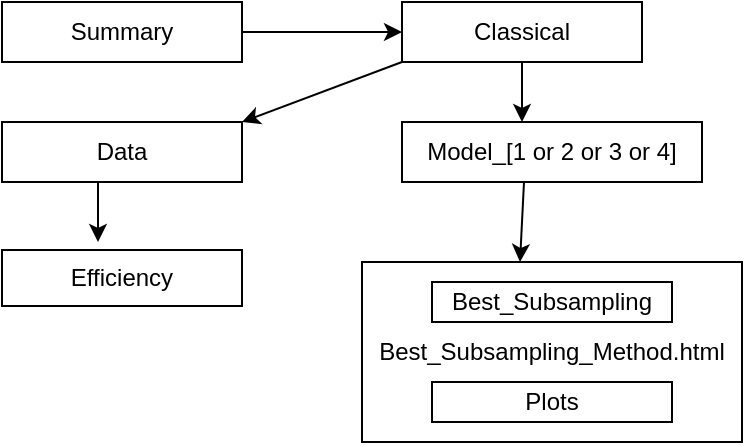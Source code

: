 <mxfile version="16.1.2" type="device"><diagram id="rdM1cI7DN0PPQbryVy3j" name="Page-1"><mxGraphModel dx="1422" dy="694" grid="1" gridSize="10" guides="1" tooltips="1" connect="1" arrows="1" fold="1" page="1" pageScale="1" pageWidth="1169" pageHeight="827" math="0" shadow="0"><root><mxCell id="0"/><mxCell id="1" parent="0"/><mxCell id="NOf0gtAweSubrdeEv3o3-3" value="Best_Subsampling_Method.html" style="rounded=0;whiteSpace=wrap;html=1;" parent="1" vertex="1"><mxGeometry x="200" y="150" width="190" height="90" as="geometry"/></mxCell><mxCell id="NOf0gtAweSubrdeEv3o3-4" value="Summary" style="rounded=0;whiteSpace=wrap;html=1;" parent="1" vertex="1"><mxGeometry x="20" y="20" width="120" height="30" as="geometry"/></mxCell><mxCell id="NOf0gtAweSubrdeEv3o3-5" value="Classical" style="rounded=0;whiteSpace=wrap;html=1;" parent="1" vertex="1"><mxGeometry x="220" y="20" width="120" height="30" as="geometry"/></mxCell><mxCell id="NOf0gtAweSubrdeEv3o3-6" value="Model_[1 or 2 or&amp;nbsp;3 or 4]" style="rounded=0;whiteSpace=wrap;html=1;" parent="1" vertex="1"><mxGeometry x="220" y="80" width="150" height="30" as="geometry"/></mxCell><mxCell id="NOf0gtAweSubrdeEv3o3-8" value="Best_Subsampling" style="rounded=0;whiteSpace=wrap;html=1;" parent="1" vertex="1"><mxGeometry x="235" y="160" width="120" height="20" as="geometry"/></mxCell><mxCell id="NOf0gtAweSubrdeEv3o3-31" value="Plots" style="rounded=0;whiteSpace=wrap;html=1;" parent="1" vertex="1"><mxGeometry x="235" y="210" width="120" height="20" as="geometry"/></mxCell><mxCell id="NOf0gtAweSubrdeEv3o3-43" value="Data" style="rounded=0;whiteSpace=wrap;html=1;" parent="1" vertex="1"><mxGeometry x="20" y="80" width="120" height="30" as="geometry"/></mxCell><mxCell id="NOf0gtAweSubrdeEv3o3-44" value="Efficiency" style="rounded=0;whiteSpace=wrap;html=1;" parent="1" vertex="1"><mxGeometry x="20" y="144" width="120" height="28" as="geometry"/></mxCell><mxCell id="NOf0gtAweSubrdeEv3o3-48" value="" style="endArrow=classic;html=1;entryX=0;entryY=0.5;entryDx=0;entryDy=0;" parent="1" target="NOf0gtAweSubrdeEv3o3-5" edge="1"><mxGeometry width="50" height="50" relative="1" as="geometry"><mxPoint x="140" y="35" as="sourcePoint"/><mxPoint x="190" y="-10" as="targetPoint"/></mxGeometry></mxCell><mxCell id="NOf0gtAweSubrdeEv3o3-49" value="" style="endArrow=classic;html=1;" parent="1" edge="1"><mxGeometry width="50" height="50" relative="1" as="geometry"><mxPoint x="280" y="50" as="sourcePoint"/><mxPoint x="280" y="80" as="targetPoint"/></mxGeometry></mxCell><mxCell id="NOf0gtAweSubrdeEv3o3-50" value="" style="endArrow=classic;html=1;" parent="1" edge="1"><mxGeometry width="50" height="50" relative="1" as="geometry"><mxPoint x="281" y="110" as="sourcePoint"/><mxPoint x="279" y="150" as="targetPoint"/></mxGeometry></mxCell><mxCell id="NOf0gtAweSubrdeEv3o3-53" value="" style="endArrow=classic;html=1;" parent="1" edge="1"><mxGeometry width="50" height="50" relative="1" as="geometry"><mxPoint x="68" y="110" as="sourcePoint"/><mxPoint x="68" y="140" as="targetPoint"/></mxGeometry></mxCell><mxCell id="NOf0gtAweSubrdeEv3o3-54" value="" style="endArrow=classic;html=1;entryX=1;entryY=0;entryDx=0;entryDy=0;exitX=0;exitY=1;exitDx=0;exitDy=0;" parent="1" target="NOf0gtAweSubrdeEv3o3-43" edge="1" source="NOf0gtAweSubrdeEv3o3-5"><mxGeometry width="50" height="50" relative="1" as="geometry"><mxPoint x="510" y="100" as="sourcePoint"/><mxPoint x="560" y="50" as="targetPoint"/></mxGeometry></mxCell></root></mxGraphModel></diagram></mxfile>